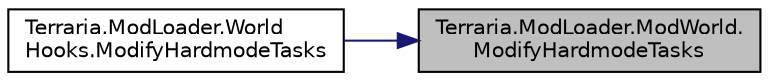 digraph "Terraria.ModLoader.ModWorld.ModifyHardmodeTasks"
{
 // LATEX_PDF_SIZE
  edge [fontname="Helvetica",fontsize="10",labelfontname="Helvetica",labelfontsize="10"];
  node [fontname="Helvetica",fontsize="10",shape=record];
  rankdir="RL";
  Node1 [label="Terraria.ModLoader.ModWorld.\lModifyHardmodeTasks",height=0.2,width=0.4,color="black", fillcolor="grey75", style="filled", fontcolor="black",tooltip="Similar to ModifyWorldGenTasks, but occurs in-game when Hardmode starts. Can be used to modify which ..."];
  Node1 -> Node2 [dir="back",color="midnightblue",fontsize="10",style="solid",fontname="Helvetica"];
  Node2 [label="Terraria.ModLoader.World\lHooks.ModifyHardmodeTasks",height=0.2,width=0.4,color="black", fillcolor="white", style="filled",URL="$class_terraria_1_1_mod_loader_1_1_world_hooks.html#a20ff815a2a8b095b807c3f51ce409588",tooltip=" "];
}
